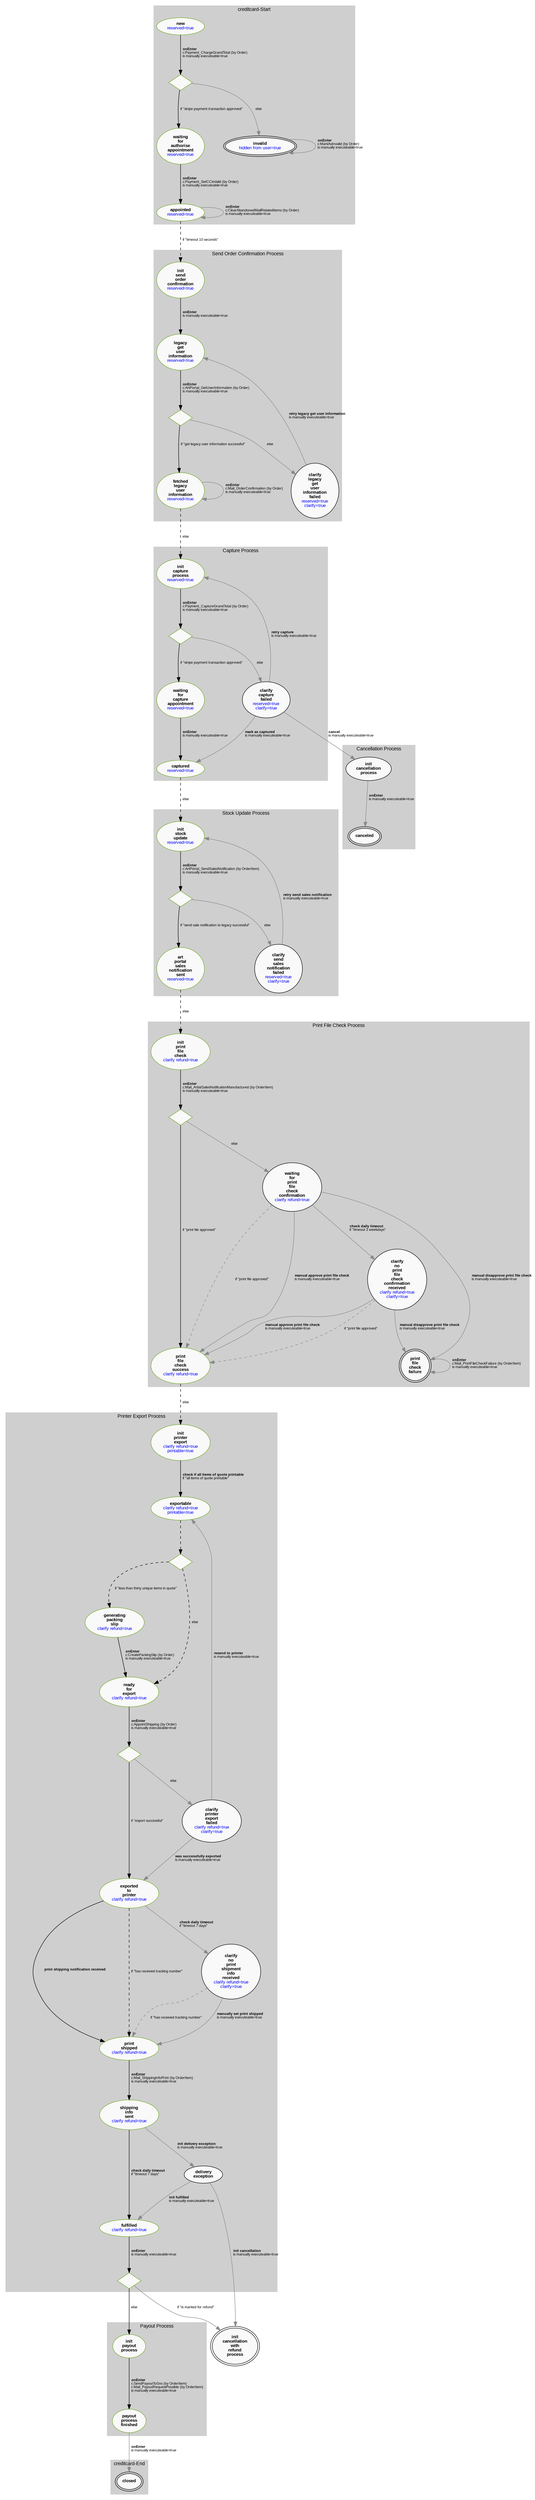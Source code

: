 digraph G {
    fontname=Arial;
    fontsize=11;
    nodesep=0.6;
    ranksep=0.8;
    "init cancellation with refund process" [ fontname=Arial,fontsize=10,nodesep=0.6,ranksep=0.8,style=filled,fillcolor="#f9f9f9",peripheries=2,label=<<B>init<BR />cancellation<BR />with<BR />refund<BR />process</B>> ];
    subgraph "cluster_creditcard-Start" {
        graph [ fillcolor="#cfcfcf",style=filled,color="#ffffff",label="creditcard-Start" ];
        new [ fontname=Arial,fontsize=10,nodesep=0.6,ranksep=0.8,style=filled,color="#70ab28",group="creditcard-Start",fillcolor="#f9f9f9",rank=source,label=<<B>new</B><BR /><FONT color="blue">reserved=true</FONT>> ];
        "waiting for authorise appointment" [ fontname=Arial,fontsize=10,nodesep=0.6,ranksep=0.8,style=filled,color="#70ab28",group="creditcard-Start",fillcolor="#f9f9f9",label=<<B>waiting<BR />for<BR />authorise<BR />appointment</B><BR /><FONT color="blue">reserved=true</FONT>> ];
        invalid [ fontname=Arial,fontsize=10,nodesep=0.6,ranksep=0.8,style=filled,group="creditcard-Start",fillcolor="#f9f9f9",peripheries=2,label=<<B>invalid</B><BR /><FONT color="blue">hidden from user=true</FONT>> ];
        "520cbfa7c2334" [ fontname=Arial,fontsize=1,nodesep=0.6,ranksep=0.8,label="?",shape=diamond,fontcolor=white,style=filled,color="#70ab28",group="creditcard-Start",fillcolor="#f9f9f9" ];
        appointed [ fontname=Arial,fontsize=10,nodesep=0.6,ranksep=0.8,style=filled,color="#70ab28",group="creditcard-Start",fillcolor="#f9f9f9",label=<<B>appointed</B><BR /><FONT color="blue">reserved=true</FONT>> ];
    }
    subgraph "cluster_creditcard-End" {
        graph [ fillcolor="#cfcfcf",style=filled,color="#ffffff",label="creditcard-End" ];
        closed [ fontname=Arial,fontsize=10,nodesep=0.6,ranksep=0.8,style=filled,group="creditcard-End",fillcolor="#f9f9f9",peripheries=2,label=<<B>closed</B>> ];
    }
    subgraph "cluster_Send Order Confirmation Process" {
        graph [ fillcolor="#cfcfcf",style=filled,color="#ffffff",label="Send Order Confirmation Process" ];
        "init send order confirmation" [ fontname=Arial,fontsize=10,nodesep=0.6,ranksep=0.8,style=filled,color="#70ab28",group="Send Order Confirmation Process",fillcolor="#f9f9f9",label=<<B>init<BR />send<BR />order<BR />confirmation</B><BR /><FONT color="blue">reserved=true</FONT>> ];
        "legacy get user information" [ fontname=Arial,fontsize=10,nodesep=0.6,ranksep=0.8,style=filled,color="#70ab28",group="Send Order Confirmation Process",fillcolor="#f9f9f9",label=<<B>legacy<BR />get<BR />user<BR />information</B><BR /><FONT color="blue">reserved=true</FONT>> ];
        "clarify legacy get user information failed" [ fontname=Arial,fontsize=10,nodesep=0.6,ranksep=0.8,style=filled,group="Send Order Confirmation Process",fillcolor="#f9f9f9",label=<<B>clarify<BR />legacy<BR />get<BR />user<BR />information<BR />failed</B><BR /><FONT color="blue">reserved=true</FONT><BR /><FONT color="blue">clarify=true</FONT>> ];
        "fetched legacy user information" [ fontname=Arial,fontsize=10,nodesep=0.6,ranksep=0.8,style=filled,color="#70ab28",group="Send Order Confirmation Process",fillcolor="#f9f9f9",label=<<B>fetched<BR />legacy<BR />user<BR />information</B><BR /><FONT color="blue">reserved=true</FONT>> ];
        "520cbfa7cff8c" [ fontname=Arial,fontsize=1,nodesep=0.6,ranksep=0.8,label="?",shape=diamond,fontcolor=white,style=filled,color="#70ab28",group="Send Order Confirmation Process",fillcolor="#f9f9f9" ];
    }
    subgraph "cluster_Capture Process" {
        graph [ fillcolor="#cfcfcf",style=filled,color="#ffffff",label="Capture Process" ];
        "init capture process" [ fontname=Arial,fontsize=10,nodesep=0.6,ranksep=0.8,style=filled,color="#70ab28",group="Capture Process",fillcolor="#f9f9f9",label=<<B>init<BR />capture<BR />process</B><BR /><FONT color="blue">reserved=true</FONT>> ];
        "waiting for capture appointment" [ fontname=Arial,fontsize=10,nodesep=0.6,ranksep=0.8,style=filled,color="#70ab28",group="Capture Process",fillcolor="#f9f9f9",label=<<B>waiting<BR />for<BR />capture<BR />appointment</B><BR /><FONT color="blue">reserved=true</FONT>> ];
        "clarify capture failed" [ fontname=Arial,fontsize=10,nodesep=0.6,ranksep=0.8,style=filled,group="Capture Process",fillcolor="#f9f9f9",label=<<B>clarify<BR />capture<BR />failed</B><BR /><FONT color="blue">reserved=true</FONT><BR /><FONT color="blue">clarify=true</FONT>> ];
        "520cbfa7c882a" [ fontname=Arial,fontsize=1,nodesep=0.6,ranksep=0.8,label="?",shape=diamond,fontcolor=white,style=filled,color="#70ab28",group="Capture Process",fillcolor="#f9f9f9" ];
        captured [ fontname=Arial,fontsize=10,nodesep=0.6,ranksep=0.8,style=filled,color="#70ab28",group="Capture Process",fillcolor="#f9f9f9",label=<<B>captured</B><BR /><FONT color="blue">reserved=true</FONT>> ];
    }
    subgraph "cluster_Cancellation Process" {
        graph [ fillcolor="#cfcfcf",style=filled,color="#ffffff",label="Cancellation Process" ];
        "init cancellation process" [ fontname=Arial,fontsize=10,nodesep=0.6,ranksep=0.8,style=filled,group="Cancellation Process",fillcolor="#f9f9f9",label=<<B>init<BR />cancellation<BR />process</B>> ];
        canceled [ fontname=Arial,fontsize=10,nodesep=0.6,ranksep=0.8,style=filled,group="Cancellation Process",fillcolor="#f9f9f9",peripheries=2,label=<<B>canceled</B>> ];
    }
    subgraph "cluster_Stock Update Process" {
        graph [ fillcolor="#cfcfcf",style=filled,color="#ffffff",label="Stock Update Process" ];
        "init stock update" [ fontname=Arial,fontsize=10,nodesep=0.6,ranksep=0.8,style=filled,color="#70ab28",group="Stock Update Process",fillcolor="#f9f9f9",label=<<B>init<BR />stock<BR />update</B><BR /><FONT color="blue">reserved=true</FONT>> ];
        "art portal sales notification sent" [ fontname=Arial,fontsize=10,nodesep=0.6,ranksep=0.8,style=filled,color="#70ab28",group="Stock Update Process",fillcolor="#f9f9f9",label=<<B>art<BR />portal<BR />sales<BR />notification<BR />sent</B><BR /><FONT color="blue">reserved=true</FONT>> ];
        "clarify send sales notification failed" [ fontname=Arial,fontsize=10,nodesep=0.6,ranksep=0.8,style=filled,group="Stock Update Process",fillcolor="#f9f9f9",label=<<B>clarify<BR />send<BR />sales<BR />notification<BR />failed</B><BR /><FONT color="blue">reserved=true</FONT><BR /><FONT color="blue">clarify=true</FONT>> ];
        "520cbfa7d2787" [ fontname=Arial,fontsize=1,nodesep=0.6,ranksep=0.8,label="?",shape=diamond,fontcolor=white,style=filled,color="#70ab28",group="Stock Update Process",fillcolor="#f9f9f9" ];
    }
    subgraph "cluster_Print File Check Process" {
        graph [ fillcolor="#cfcfcf",style=filled,color="#ffffff",label="Print File Check Process" ];
        "init print file check" [ fontname=Arial,fontsize=10,nodesep=0.6,ranksep=0.8,style=filled,color="#70ab28",group="Print File Check Process",fillcolor="#f9f9f9",label=<<B>init<BR />print<BR />file<BR />check</B><BR /><FONT color="blue">clarify refund=true</FONT>> ];
        "print file check success" [ fontname=Arial,fontsize=10,nodesep=0.6,ranksep=0.8,style=filled,color="#70ab28",group="Print File Check Process",fillcolor="#f9f9f9",label=<<B>print<BR />file<BR />check<BR />success</B><BR /><FONT color="blue">clarify refund=true</FONT>> ];
        "waiting for print file check confirmation" [ fontname=Arial,fontsize=10,nodesep=0.6,ranksep=0.8,style=filled,group="Print File Check Process",fillcolor="#f9f9f9",label=<<B>waiting<BR />for<BR />print<BR />file<BR />check<BR />confirmation</B><BR /><FONT color="blue">clarify refund=true</FONT>> ];
        "520cbfa7d6cd1" [ fontname=Arial,fontsize=1,nodesep=0.6,ranksep=0.8,label="?",shape=diamond,fontcolor=white,style=filled,color="#70ab28",group="Print File Check Process",fillcolor="#f9f9f9" ];
        "clarify no print file check confirmation received" [ fontname=Arial,fontsize=10,nodesep=0.6,ranksep=0.8,style=filled,group="Print File Check Process",fillcolor="#f9f9f9",label=<<B>clarify<BR />no<BR />print<BR />file<BR />check<BR />confirmation<BR />received</B><BR /><FONT color="blue">clarify refund=true</FONT><BR /><FONT color="blue">clarify=true</FONT>> ];
        "print file check failure" [ fontname=Arial,fontsize=10,nodesep=0.6,ranksep=0.8,style=filled,group="Print File Check Process",fillcolor="#f9f9f9",peripheries=2,label=<<B>print<BR />file<BR />check<BR />failure</B>> ];
    }
    subgraph "cluster_Printer Export Process" {
        graph [ fillcolor="#cfcfcf",style=filled,color="#ffffff",label="Printer Export Process" ];
        "init printer export" [ fontname=Arial,fontsize=10,nodesep=0.6,ranksep=0.8,style=filled,color="#70ab28",group="Printer Export Process",fillcolor="#f9f9f9",label=<<B>init<BR />printer<BR />export</B><BR /><FONT color="blue">clarify refund=true</FONT><BR /><FONT color="blue">printable=true</FONT>> ];
        exportable [ fontname=Arial,fontsize=10,nodesep=0.6,ranksep=0.8,style=filled,color="#70ab28",group="Printer Export Process",fillcolor="#f9f9f9",label=<<B>exportable</B><BR /><FONT color="blue">clarify refund=true</FONT><BR /><FONT color="blue">printable=true</FONT>> ];
        "generating packing slip" [ fontname=Arial,fontsize=10,nodesep=0.6,ranksep=0.8,style=filled,color="#70ab28",group="Printer Export Process",fillcolor="#f9f9f9",label=<<B>generating<BR />packing<BR />slip</B><BR /><FONT color="blue">clarify refund=true</FONT>> ];
        "ready for export" [ fontname=Arial,fontsize=10,nodesep=0.6,ranksep=0.8,style=filled,color="#70ab28",group="Printer Export Process",fillcolor="#f9f9f9",label=<<B>ready<BR />for<BR />export</B><BR /><FONT color="blue">clarify refund=true</FONT>> ];
        "520cbfa7da813" [ fontname=Arial,fontsize=1,nodesep=0.6,ranksep=0.8,label="?",shape=diamond,fontcolor=white,style=filled,color="#70ab28",group="Printer Export Process",fillcolor="#f9f9f9" ];
        "exported to printer" [ fontname=Arial,fontsize=10,nodesep=0.6,ranksep=0.8,style=filled,color="#70ab28",group="Printer Export Process",fillcolor="#f9f9f9",label=<<B>exported<BR />to<BR />printer</B><BR /><FONT color="blue">clarify refund=true</FONT>> ];
        "clarify printer export failed" [ fontname=Arial,fontsize=10,nodesep=0.6,ranksep=0.8,style=filled,group="Printer Export Process",fillcolor="#f9f9f9",label=<<B>clarify<BR />printer<BR />export<BR />failed</B><BR /><FONT color="blue">clarify refund=true</FONT><BR /><FONT color="blue">clarify=true</FONT>> ];
        "520cbfa7ddf3e" [ fontname=Arial,fontsize=1,nodesep=0.6,ranksep=0.8,label="?",shape=diamond,fontcolor=white,style=filled,color="#70ab28",group="Printer Export Process",fillcolor="#f9f9f9" ];
        "print shipped" [ fontname=Arial,fontsize=10,nodesep=0.6,ranksep=0.8,style=filled,color="#70ab28",group="Printer Export Process",fillcolor="#f9f9f9",label=<<B>print<BR />shipped</B><BR /><FONT color="blue">clarify refund=true</FONT>> ];
        "clarify no print shipment info received" [ fontname=Arial,fontsize=10,nodesep=0.6,ranksep=0.8,style=filled,group="Printer Export Process",fillcolor="#f9f9f9",label=<<B>clarify<BR />no<BR />print<BR />shipment<BR />info<BR />received</B><BR /><FONT color="blue">clarify refund=true</FONT><BR /><FONT color="blue">clarify=true</FONT>> ];
        "shipping info sent" [ fontname=Arial,fontsize=10,nodesep=0.6,ranksep=0.8,style=filled,color="#70ab28",group="Printer Export Process",fillcolor="#f9f9f9",label=<<B>shipping<BR />info<BR />sent</B><BR /><FONT color="blue">clarify refund=true</FONT>> ];
        fulfilled [ fontname=Arial,fontsize=10,nodesep=0.6,ranksep=0.8,style=filled,color="#70ab28",group="Printer Export Process",fillcolor="#f9f9f9",label=<<B>fulfilled</B><BR /><FONT color="blue">clarify refund=true</FONT>> ];
        "delivery exception" [ fontname=Arial,fontsize=10,nodesep=0.6,ranksep=0.8,style=filled,group="Printer Export Process",fillcolor="#f9f9f9",label=<<B>delivery<BR />exception</B>> ];
        "520cbfa7e8b99" [ fontname=Arial,fontsize=1,nodesep=0.6,ranksep=0.8,label="?",shape=diamond,fontcolor=white,style=filled,color="#70ab28",group="Printer Export Process",fillcolor="#f9f9f9" ];
    }
    subgraph "cluster_Payout Process" {
        graph [ fillcolor="#cfcfcf",style=filled,color="#ffffff",label="Payout Process" ];
        "init payout process" [ fontname=Arial,fontsize=10,nodesep=0.6,ranksep=0.8,style=filled,color="#70ab28",group="Payout Process",fillcolor="#f9f9f9",label=<<B>init<BR />payout<BR />process</B>> ];
        "payout process finished" [ fontname=Arial,fontsize=10,nodesep=0.6,ranksep=0.8,style=filled,color="#70ab28",group="Payout Process",fillcolor="#f9f9f9",label=<<B>payout<BR />process<BR />finished</B>> ];
    }
    new -> "520cbfa7c2334" [ fontname=Arial,fontsize=8,nodesep=0.6,ranksep=0.8,label=<  <B>onEnter</B><BR align="left" />  c:Payment_ChargeGrandTotal (by Order)<BR align="left" />  is manually executeable=true<BR align="left" />  >,color=black,weight=10 ];
    "520cbfa7c2334" -> "waiting for authorise appointment" [ fontname=Arial,fontsize=8,nodesep=0.6,ranksep=0.8,label=<<BR align="left" />  if "stripe payment transaction approved"<BR align="left" />  >,color=black,weight=10 ];
    "520cbfa7c2334" -> invalid [ fontname=Arial,fontsize=8,nodesep=0.6,ranksep=0.8,label=<<BR align="left" />  else<BR align="left" />  >,color="#888888",weight=1 ];
    "waiting for authorise appointment" -> appointed [ fontname=Arial,fontsize=8,nodesep=0.6,ranksep=0.8,label=<  <B>onEnter</B><BR align="left" />  c:Payment_SetCCisValid (by Order)<BR align="left" />  is manually executeable=true<BR align="left" />  >,color=black,weight=10 ];
    invalid -> invalid [ fontname=Arial,fontsize=8,nodesep=0.6,ranksep=0.8,label=<  <B>onEnter</B><BR align="left" />  c:MarkAsInvalid (by Order)<BR align="left" />  is manually executeable=true<BR align="left" />  >,color="#888888",weight=1 ];
    appointed -> "init send order confirmation" [ fontname=Arial,fontsize=8,nodesep=0.6,ranksep=0.8,label=<<BR align="left" />  if "timeout 10 seconds"<BR align="left" />  >,style=dashed,color=black,weight=10 ];
    appointed -> appointed [ fontname=Arial,fontsize=8,nodesep=0.6,ranksep=0.8,label=<  <B>onEnter</B><BR align="left" />  c:ClearAbandonedMailRelatedItems (by Order)<BR align="left" />  is manually executeable=true<BR align="left" />  >,color="#888888",weight=1 ];
    "init capture process" -> "520cbfa7c882a" [ fontname=Arial,fontsize=8,nodesep=0.6,ranksep=0.8,label=<  <B>onEnter</B><BR align="left" />  c:Payment_CaptureGrandTotal (by Order)<BR align="left" />  is manually executeable=true<BR align="left" />  >,color=black,weight=10 ];
    "520cbfa7c882a" -> "waiting for capture appointment" [ fontname=Arial,fontsize=8,nodesep=0.6,ranksep=0.8,label=<<BR align="left" />  if "stripe payment transaction approved"<BR align="left" />  >,color=black,weight=10 ];
    "520cbfa7c882a" -> "clarify capture failed" [ fontname=Arial,fontsize=8,nodesep=0.6,ranksep=0.8,label=<<BR align="left" />  else<BR align="left" />  >,color="#888888",weight=1 ];
    "waiting for capture appointment" -> captured [ fontname=Arial,fontsize=8,nodesep=0.6,ranksep=0.8,label=<  <B>onEnter</B><BR align="left" />  is manually executeable=true<BR align="left" />  >,color=black,weight=10 ];
    "clarify capture failed" -> "init capture process" [ fontname=Arial,fontsize=8,nodesep=0.6,ranksep=0.8,label=<  <B>retry capture</B><BR align="left" />  is manually executeable=true<BR align="left" />  >,color="#888888",weight=1 ];
    "clarify capture failed" -> captured [ fontname=Arial,fontsize=8,nodesep=0.6,ranksep=0.8,label=<  <B>mark as captured</B><BR align="left" />  is manually executeable=true<BR align="left" />  >,color="#888888",weight=1 ];
    "clarify capture failed" -> "init cancellation process" [ fontname=Arial,fontsize=8,nodesep=0.6,ranksep=0.8,label=<  <B>cancel</B><BR align="left" />  is manually executeable=true<BR align="left" />  >,color="#888888",weight=1 ];
    captured -> "init stock update" [ fontname=Arial,fontsize=8,nodesep=0.6,ranksep=0.8,label=<<BR align="left" />  else<BR align="left" />  >,style=dashed,color=black,weight=10 ];
    "init cancellation process" -> canceled [ fontname=Arial,fontsize=8,nodesep=0.6,ranksep=0.8,label=<  <B>onEnter</B><BR align="left" />  is manually executeable=true<BR align="left" />  >,color="#888888",weight=1 ];
    "legacy get user information" -> "520cbfa7cff8c" [ fontname=Arial,fontsize=8,nodesep=0.6,ranksep=0.8,label=<  <B>onEnter</B><BR align="left" />  c:ArtPortal_GetUserInformation (by Order)<BR align="left" />  is manually executeable=true<BR align="left" />  >,color=black,weight=10 ];
    "520cbfa7cff8c" -> "clarify legacy get user information failed" [ fontname=Arial,fontsize=8,nodesep=0.6,ranksep=0.8,label=<<BR align="left" />  else<BR align="left" />  >,color="#888888",weight=1 ];
    "520cbfa7cff8c" -> "fetched legacy user information" [ fontname=Arial,fontsize=8,nodesep=0.6,ranksep=0.8,label=<<BR align="left" />  if "get legacy user information successful"<BR align="left" />  >,color=black,weight=10 ];
    "init stock update" -> "520cbfa7d2787" [ fontname=Arial,fontsize=8,nodesep=0.6,ranksep=0.8,label=<  <B>onEnter</B><BR align="left" />  c:ArtPortal_SendSalesNotification (by OrderItem)<BR align="left" />  is manually executeable=true<BR align="left" />  >,color=black,weight=10 ];
    "520cbfa7d2787" -> "art portal sales notification sent" [ fontname=Arial,fontsize=8,nodesep=0.6,ranksep=0.8,label=<<BR align="left" />  if "send sale notification to legacy successful"<BR align="left" />  >,color=black,weight=10 ];
    "520cbfa7d2787" -> "clarify send sales notification failed" [ fontname=Arial,fontsize=8,nodesep=0.6,ranksep=0.8,label=<<BR align="left" />  else<BR align="left" />  >,color="#888888",weight=1 ];
    "art portal sales notification sent" -> "init print file check" [ fontname=Arial,fontsize=8,nodesep=0.6,ranksep=0.8,label=<<BR align="left" />  else<BR align="left" />  >,style=dashed,color=black,weight=10 ];
    "clarify send sales notification failed" -> "init stock update" [ fontname=Arial,fontsize=8,nodesep=0.6,ranksep=0.8,label=<  <B>retry send sales notification</B><BR align="left" />  is manually executeable=true<BR align="left" />  >,color="#888888",weight=1 ];
    "init print file check" -> "520cbfa7d6cd1" [ fontname=Arial,fontsize=8,nodesep=0.6,ranksep=0.8,label=<  <B>onEnter</B><BR align="left" />  c:Mail_ArtistSalesNotificationManufactured (by OrderItem)<BR align="left" />  is manually executeable=true<BR align="left" />  >,color=black,weight=10 ];
    "520cbfa7d6cd1" -> "print file check success" [ fontname=Arial,fontsize=8,nodesep=0.6,ranksep=0.8,label=<<BR align="left" />  if "print file approved"<BR align="left" />  >,color=black,weight=10 ];
    "520cbfa7d6cd1" -> "waiting for print file check confirmation" [ fontname=Arial,fontsize=8,nodesep=0.6,ranksep=0.8,label=<<BR align="left" />  else<BR align="left" />  >,color="#888888",weight=1 ];
    "init printer export" -> exportable [ fontname=Arial,fontsize=8,nodesep=0.6,ranksep=0.8,label=<  <B>check if all items of quote printable</B><BR align="left" />  if "all items of quote printable"<BR align="left" />  >,color=black,weight=10 ];
    exportable -> "520cbfa7da813" [ fontname=Arial,fontsize=8,nodesep=0.6,ranksep=0.8,label=<<BR align="left" />  >,style=dashed,color=black,weight=10 ];
    "520cbfa7da813" -> "generating packing slip" [ fontname=Arial,fontsize=8,nodesep=0.6,ranksep=0.8,label=<<BR align="left" />  if "less than thirty unique items in quote"<BR align="left" />  >,style=dashed,color=black,weight=10 ];
    "520cbfa7da813" -> "ready for export" [ fontname=Arial,fontsize=8,nodesep=0.6,ranksep=0.8,label=<<BR align="left" />  else<BR align="left" />  >,style=dashed,color=black,weight=10 ];
    "generating packing slip" -> "ready for export" [ fontname=Arial,fontsize=8,nodesep=0.6,ranksep=0.8,label=<  <B>onEnter</B><BR align="left" />  c:CreatePackingSlip (by Order)<BR align="left" />  is manually executeable=true<BR align="left" />  >,color=black,weight=10 ];
    "ready for export" -> "520cbfa7ddf3e" [ fontname=Arial,fontsize=8,nodesep=0.6,ranksep=0.8,label=<  <B>onEnter</B><BR align="left" />  c:AppointShipping (by Order)<BR align="left" />  is manually executeable=true<BR align="left" />  >,color=black,weight=10 ];
    "520cbfa7ddf3e" -> "exported to printer" [ fontname=Arial,fontsize=8,nodesep=0.6,ranksep=0.8,label=<<BR align="left" />  if "export successful"<BR align="left" />  >,color=black,weight=10 ];
    "520cbfa7ddf3e" -> "clarify printer export failed" [ fontname=Arial,fontsize=8,nodesep=0.6,ranksep=0.8,label=<<BR align="left" />  else<BR align="left" />  >,color="#888888",weight=1 ];
    "exported to printer" -> "print shipped" [ fontname=Arial,fontsize=8,nodesep=0.6,ranksep=0.8,label=<  <B>print shipping notification received</B><BR align="left" />  >,color=black,weight=10 ];
    "exported to printer" -> "print shipped" [ fontname=Arial,fontsize=8,nodesep=0.6,ranksep=0.8,label=<<BR align="left" />  if "has received tracking number"<BR align="left" />  >,style=dashed,color=black,weight=10 ];
    "exported to printer" -> "clarify no print shipment info received" [ fontname=Arial,fontsize=8,nodesep=0.6,ranksep=0.8,label=<  <B>check daily timeout</B><BR align="left" />  if "timeout 7 days"<BR align="left" />  >,color="#888888",weight=1 ];
    "clarify printer export failed" -> exportable [ fontname=Arial,fontsize=8,nodesep=0.6,ranksep=0.8,label=<  <B>resend to printer</B><BR align="left" />  is manually executeable=true<BR align="left" />  >,color="#888888",weight=1 ];
    "clarify printer export failed" -> "exported to printer" [ fontname=Arial,fontsize=8,nodesep=0.6,ranksep=0.8,label=<  <B>was successfully exported</B><BR align="left" />  is manually executeable=true<BR align="left" />  >,color="#888888",weight=1 ];
    "print shipped" -> "shipping info sent" [ fontname=Arial,fontsize=8,nodesep=0.6,ranksep=0.8,label=<  <B>onEnter</B><BR align="left" />  c:Mail_ShippingInfoPrint (by OrderItem)<BR align="left" />  is manually executeable=true<BR align="left" />  >,color=black,weight=10 ];
    "clarify no print shipment info received" -> "print shipped" [ fontname=Arial,fontsize=8,nodesep=0.6,ranksep=0.8,label=<<BR align="left" />  if "has received tracking number"<BR align="left" />  >,style=dashed,color="#888888",weight=1 ];
    "clarify no print shipment info received" -> "print shipped" [ fontname=Arial,fontsize=8,nodesep=0.6,ranksep=0.8,label=<  <B>manually set print shipped</B><BR align="left" />  is manually executeable=true<BR align="left" />  >,color="#888888",weight=1 ];
    "shipping info sent" -> fulfilled [ fontname=Arial,fontsize=8,nodesep=0.6,ranksep=0.8,label=<  <B>check daily timeout</B><BR align="left" />  if "timeout 7 days"<BR align="left" />  >,color=black,weight=10 ];
    "shipping info sent" -> "delivery exception" [ fontname=Arial,fontsize=8,nodesep=0.6,ranksep=0.8,label=<  <B>init delivery exception</B><BR align="left" />  is manually executeable=true<BR align="left" />  >,color="#888888",weight=1 ];
    fulfilled -> "520cbfa7e8b99" [ fontname=Arial,fontsize=8,nodesep=0.6,ranksep=0.8,label=<  <B>onEnter</B><BR align="left" />  is manually executeable=true<BR align="left" />  >,color=black,weight=10 ];
    "520cbfa7e8b99" -> "init cancellation with refund process" [ fontname=Arial,fontsize=8,nodesep=0.6,ranksep=0.8,label=<<BR align="left" />  if "is marked for refund"<BR align="left" />  >,color="#888888",weight=1 ];
    "520cbfa7e8b99" -> "init payout process" [ fontname=Arial,fontsize=8,nodesep=0.6,ranksep=0.8,label=<<BR align="left" />  else<BR align="left" />  >,color=black,weight=10 ];
    "delivery exception" -> fulfilled [ fontname=Arial,fontsize=8,nodesep=0.6,ranksep=0.8,label=<  <B>init fulfilled</B><BR align="left" />  is manually executeable=true<BR align="left" />  >,color="#888888",weight=1 ];
    "delivery exception" -> "init cancellation with refund process" [ fontname=Arial,fontsize=8,nodesep=0.6,ranksep=0.8,label=<  <B>init cancellation</B><BR align="left" />  is manually executeable=true<BR align="left" />  >,color="#888888",weight=1 ];
    "init payout process" -> "payout process finished" [ fontname=Arial,fontsize=8,nodesep=0.6,ranksep=0.8,label=<  <B>onEnter</B><BR align="left" />  c:SendPayoutToSns (by OrderItem)<BR align="left" />  c:Mail_PayoutRequestPossible (by OrderItem)<BR align="left" />  is manually executeable=true<BR align="left" />  >,color=black,weight=10 ];
    "print file check success" -> "init printer export" [ fontname=Arial,fontsize=8,nodesep=0.6,ranksep=0.8,label=<<BR align="left" />  else<BR align="left" />  >,style=dashed,color=black,weight=10 ];
    "waiting for print file check confirmation" -> "clarify no print file check confirmation received" [ fontname=Arial,fontsize=8,nodesep=0.6,ranksep=0.8,label=<  <B>check daily timeout</B><BR align="left" />  if "timeout 3 weekdays"<BR align="left" />  >,color="#888888",weight=1 ];
    "waiting for print file check confirmation" -> "print file check success" [ fontname=Arial,fontsize=8,nodesep=0.6,ranksep=0.8,label=<<BR align="left" />  if "print file approved"<BR align="left" />  >,style=dashed,color="#888888",weight=1 ];
    "waiting for print file check confirmation" -> "print file check success" [ fontname=Arial,fontsize=8,nodesep=0.6,ranksep=0.8,label=<  <B>manual approve print file check</B><BR align="left" />  is manually executeable=true<BR align="left" />  >,color="#888888",weight=1 ];
    "waiting for print file check confirmation" -> "print file check failure" [ fontname=Arial,fontsize=8,nodesep=0.6,ranksep=0.8,label=<  <B>manual disapprove print file check</B><BR align="left" />  is manually executeable=true<BR align="left" />  >,color="#888888",weight=1 ];
    "clarify no print file check confirmation received" -> "print file check success" [ fontname=Arial,fontsize=8,nodesep=0.6,ranksep=0.8,label=<  <B>manual approve print file check</B><BR align="left" />  is manually executeable=true<BR align="left" />  >,color="#888888",weight=1 ];
    "clarify no print file check confirmation received" -> "print file check success" [ fontname=Arial,fontsize=8,nodesep=0.6,ranksep=0.8,label=<<BR align="left" />  if "print file approved"<BR align="left" />  >,style=dashed,color="#888888",weight=1 ];
    "clarify no print file check confirmation received" -> "print file check failure" [ fontname=Arial,fontsize=8,nodesep=0.6,ranksep=0.8,label=<  <B>manual disapprove print file check</B><BR align="left" />  is manually executeable=true<BR align="left" />  >,color="#888888",weight=1 ];
    "print file check failure" -> "print file check failure" [ fontname=Arial,fontsize=8,nodesep=0.6,ranksep=0.8,label=<  <B>onEnter</B><BR align="left" />  c:Mail_PrintFileCheckFailure (by OrderItem)<BR align="left" />  is manually executeable=true<BR align="left" />  >,color="#888888",weight=1 ];
    "payout process finished" -> closed [ fontname=Arial,fontsize=8,nodesep=0.6,ranksep=0.8,label=<  <B>onEnter</B><BR align="left" />  is manually executeable=true<BR align="left" />  >,color="#888888",weight=1 ];
    "init send order confirmation" -> "legacy get user information" [ fontname=Arial,fontsize=8,nodesep=0.6,ranksep=0.8,label=<  <B>onEnter</B><BR align="left" />  is manually executeable=true<BR align="left" />  >,color=black,weight=10 ];
    "clarify legacy get user information failed" -> "legacy get user information" [ fontname=Arial,fontsize=8,nodesep=0.6,ranksep=0.8,label=<  <B>retry legacy get user information</B><BR align="left" />  is manually executeable=true<BR align="left" />  >,color="#888888",weight=1 ];
    "fetched legacy user information" -> "init capture process" [ fontname=Arial,fontsize=8,nodesep=0.6,ranksep=0.8,label=<<BR align="left" />  else<BR align="left" />  >,style=dashed,color=black,weight=10 ];
    "fetched legacy user information" -> "fetched legacy user information" [ fontname=Arial,fontsize=8,nodesep=0.6,ranksep=0.8,label=<  <B>onEnter</B><BR align="left" />  c:Mail_OrderConfirmation (by Order)<BR align="left" />  is manually executeable=true<BR align="left" />  >,color="#888888",weight=1 ];
}
